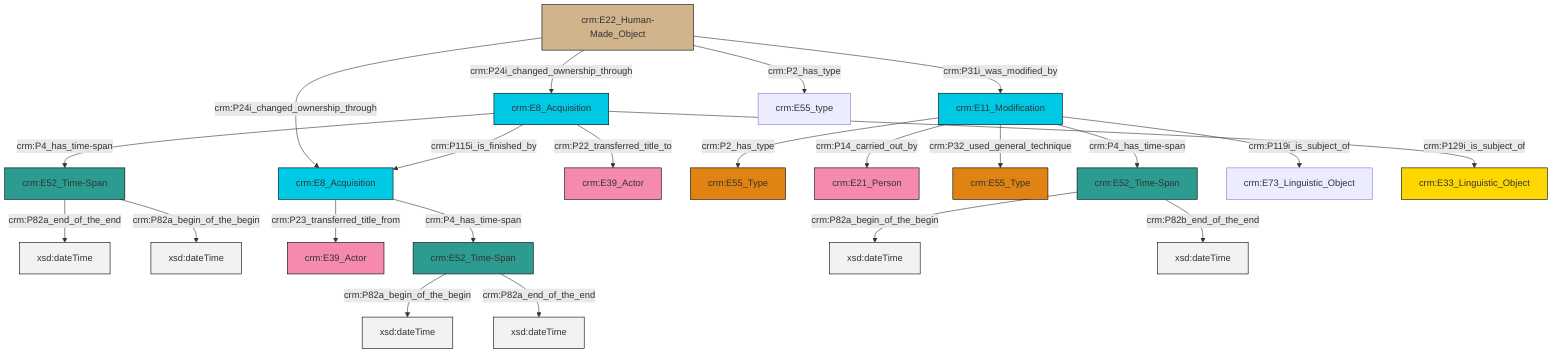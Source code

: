 graph TD
classDef Literal fill:#f2f2f2,stroke:#000000;
classDef CRM_Entity fill:#FFFFFF,stroke:#000000;
classDef Temporal_Entity fill:#00C9E6, stroke:#000000;
classDef Type fill:#E18312, stroke:#000000;
classDef Time-Span fill:#2C9C91, stroke:#000000;
classDef Appellation fill:#FFEB7F, stroke:#000000;
classDef Place fill:#008836, stroke:#000000;
classDef Persistent_Item fill:#B266B2, stroke:#000000;
classDef Conceptual_Object fill:#FFD700, stroke:#000000;
classDef Physical_Thing fill:#D2B48C, stroke:#000000;
classDef Actor fill:#f58aad, stroke:#000000;
classDef PC_Classes fill:#4ce600, stroke:#000000;
classDef Multi fill:#cccccc,stroke:#000000;

0["crm:E52_Time-Span"]:::Time-Span -->|crm:P82a_end_of_the_end| 1[xsd:dateTime]:::Literal
4["crm:E8_Acquisition"]:::Temporal_Entity -->|crm:P22_transferred_title_to| 5["crm:E39_Actor"]:::Actor
6["crm:E11_Modification"]:::Temporal_Entity -->|crm:P2_has_type| 7["crm:E55_Type"]:::Type
0["crm:E52_Time-Span"]:::Time-Span -->|crm:P82a_begin_of_the_begin| 8[xsd:dateTime]:::Literal
2["crm:E8_Acquisition"]:::Temporal_Entity -->|crm:P23_transferred_title_from| 9["crm:E39_Actor"]:::Actor
13["crm:E22_Human-Made_Object"]:::Physical_Thing -->|crm:P2_has_type| 11["crm:E55_type"]:::Default
6["crm:E11_Modification"]:::Temporal_Entity -->|crm:P14_carried_out_by| 15["crm:E21_Person"]:::Actor
6["crm:E11_Modification"]:::Temporal_Entity -->|crm:P32_used_general_technique| 16["crm:E55_Type"]:::Type
13["crm:E22_Human-Made_Object"]:::Physical_Thing -->|crm:P24i_changed_ownership_through| 4["crm:E8_Acquisition"]:::Temporal_Entity
13["crm:E22_Human-Made_Object"]:::Physical_Thing -->|crm:P31i_was_modified_by| 6["crm:E11_Modification"]:::Temporal_Entity
23["crm:E52_Time-Span"]:::Time-Span -->|crm:P82a_begin_of_the_begin| 24[xsd:dateTime]:::Literal
13["crm:E22_Human-Made_Object"]:::Physical_Thing -->|crm:P24i_changed_ownership_through| 2["crm:E8_Acquisition"]:::Temporal_Entity
6["crm:E11_Modification"]:::Temporal_Entity -->|crm:P4_has_time-span| 19["crm:E52_Time-Span"]:::Time-Span
19["crm:E52_Time-Span"]:::Time-Span -->|crm:P82a_begin_of_the_begin| 26[xsd:dateTime]:::Literal
2["crm:E8_Acquisition"]:::Temporal_Entity -->|crm:P4_has_time-span| 23["crm:E52_Time-Span"]:::Time-Span
4["crm:E8_Acquisition"]:::Temporal_Entity -->|crm:P115i_is_finished_by| 2["crm:E8_Acquisition"]:::Temporal_Entity
4["crm:E8_Acquisition"]:::Temporal_Entity -->|crm:P4_has_time-span| 0["crm:E52_Time-Span"]:::Time-Span
6["crm:E11_Modification"]:::Temporal_Entity -->|crm:P119i_is_subject_of| 21["crm:E73_Linguistic_Object"]:::Default
4["crm:E8_Acquisition"]:::Temporal_Entity -->|crm:P129i_is_subject_of| 28["crm:E33_Linguistic_Object"]:::Conceptual_Object
19["crm:E52_Time-Span"]:::Time-Span -->|crm:P82b_end_of_the_end| 31[xsd:dateTime]:::Literal
23["crm:E52_Time-Span"]:::Time-Span -->|crm:P82a_end_of_the_end| 33[xsd:dateTime]:::Literal